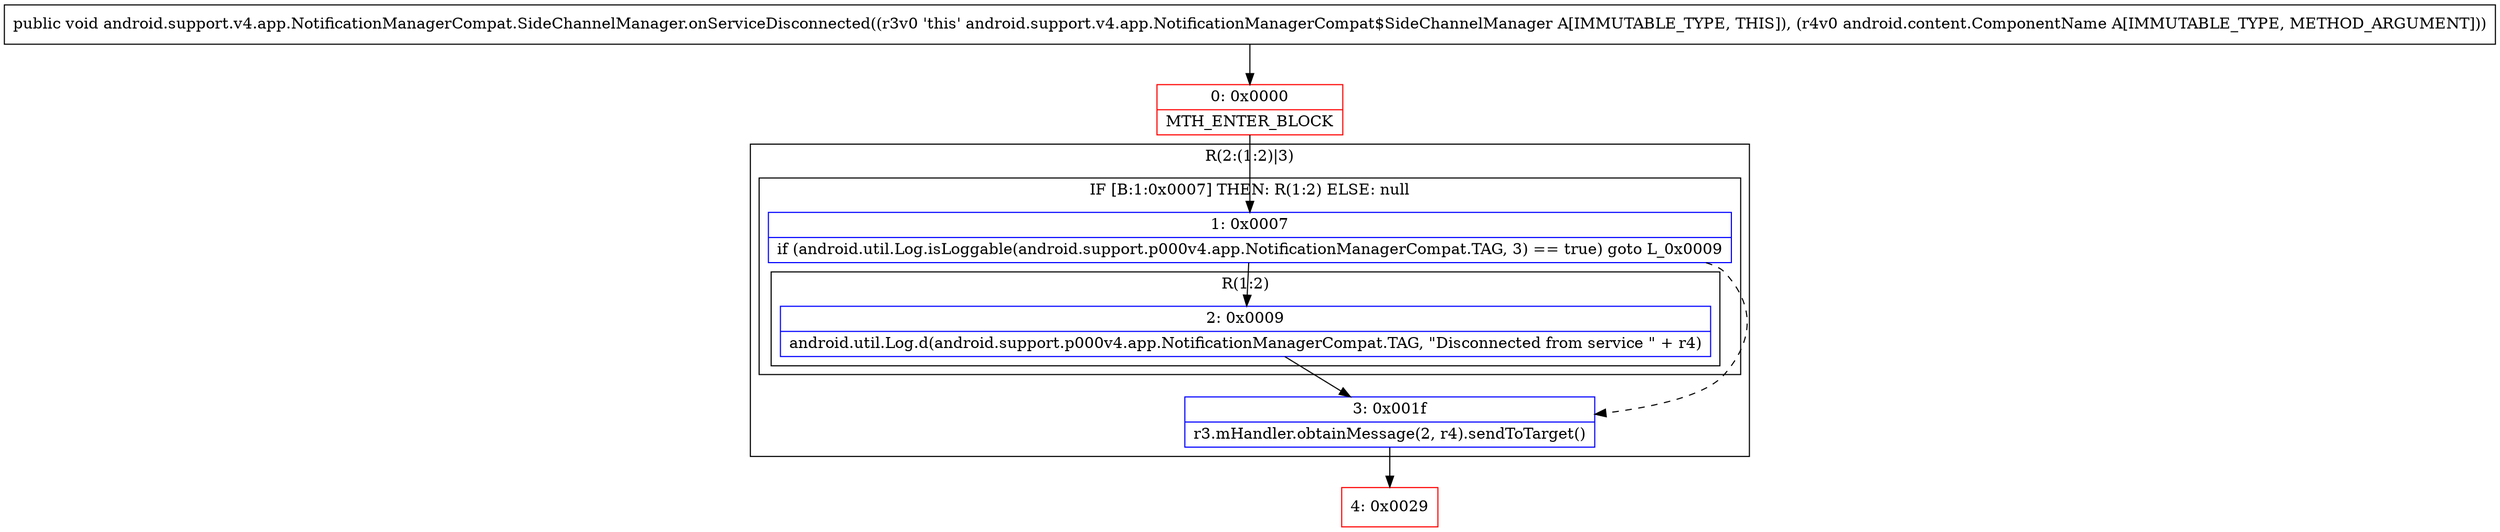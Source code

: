 digraph "CFG forandroid.support.v4.app.NotificationManagerCompat.SideChannelManager.onServiceDisconnected(Landroid\/content\/ComponentName;)V" {
subgraph cluster_Region_946514818 {
label = "R(2:(1:2)|3)";
node [shape=record,color=blue];
subgraph cluster_IfRegion_308530354 {
label = "IF [B:1:0x0007] THEN: R(1:2) ELSE: null";
node [shape=record,color=blue];
Node_1 [shape=record,label="{1\:\ 0x0007|if (android.util.Log.isLoggable(android.support.p000v4.app.NotificationManagerCompat.TAG, 3) == true) goto L_0x0009\l}"];
subgraph cluster_Region_129467351 {
label = "R(1:2)";
node [shape=record,color=blue];
Node_2 [shape=record,label="{2\:\ 0x0009|android.util.Log.d(android.support.p000v4.app.NotificationManagerCompat.TAG, \"Disconnected from service \" + r4)\l}"];
}
}
Node_3 [shape=record,label="{3\:\ 0x001f|r3.mHandler.obtainMessage(2, r4).sendToTarget()\l}"];
}
Node_0 [shape=record,color=red,label="{0\:\ 0x0000|MTH_ENTER_BLOCK\l}"];
Node_4 [shape=record,color=red,label="{4\:\ 0x0029}"];
MethodNode[shape=record,label="{public void android.support.v4.app.NotificationManagerCompat.SideChannelManager.onServiceDisconnected((r3v0 'this' android.support.v4.app.NotificationManagerCompat$SideChannelManager A[IMMUTABLE_TYPE, THIS]), (r4v0 android.content.ComponentName A[IMMUTABLE_TYPE, METHOD_ARGUMENT])) }"];
MethodNode -> Node_0;
Node_1 -> Node_2;
Node_1 -> Node_3[style=dashed];
Node_2 -> Node_3;
Node_3 -> Node_4;
Node_0 -> Node_1;
}

